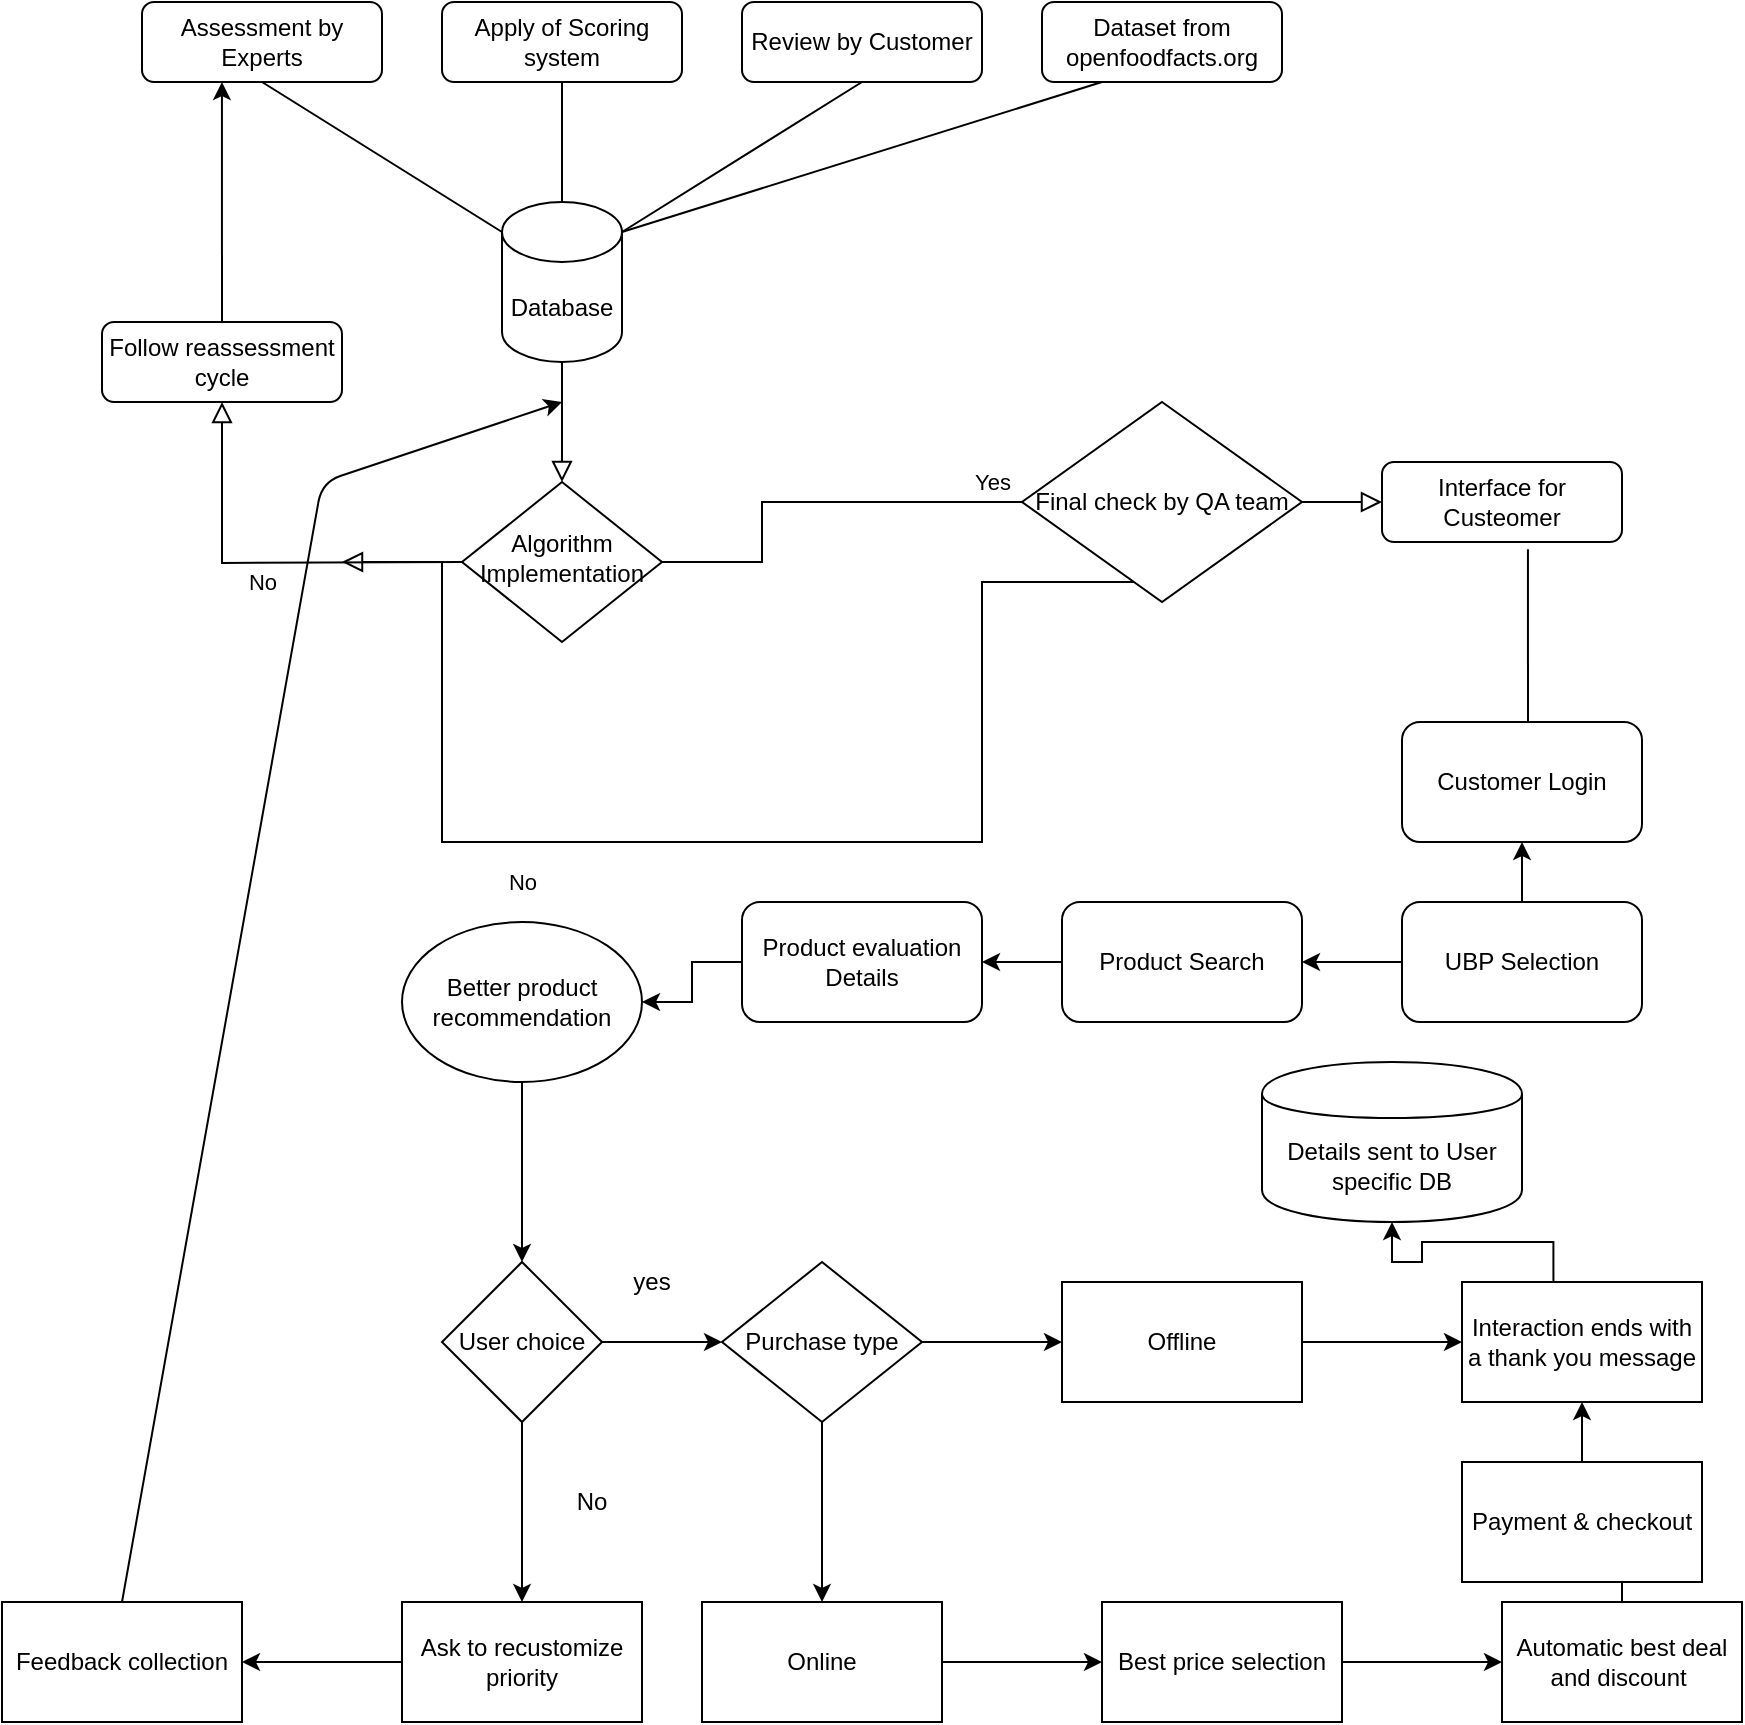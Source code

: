 <mxfile version="13.9.2" type="github">
  <diagram id="C5RBs43oDa-KdzZeNtuy" name="Page-1">
    <mxGraphModel dx="2435" dy="568" grid="1" gridSize="10" guides="1" tooltips="1" connect="1" arrows="1" fold="1" page="1" pageScale="1" pageWidth="827" pageHeight="1169" math="0" shadow="0">
      <root>
        <mxCell id="WIyWlLk6GJQsqaUBKTNV-0" />
        <mxCell id="WIyWlLk6GJQsqaUBKTNV-1" parent="WIyWlLk6GJQsqaUBKTNV-0" />
        <mxCell id="WIyWlLk6GJQsqaUBKTNV-2" value="" style="rounded=0;html=1;jettySize=auto;orthogonalLoop=1;fontSize=11;endArrow=block;endFill=0;endSize=8;strokeWidth=1;shadow=0;labelBackgroundColor=none;edgeStyle=orthogonalEdgeStyle;" parent="WIyWlLk6GJQsqaUBKTNV-1" source="WIyWlLk6GJQsqaUBKTNV-3" edge="1">
          <mxGeometry relative="1" as="geometry">
            <mxPoint x="220" y="320" as="targetPoint" />
            <Array as="points">
              <mxPoint x="220" y="270" />
            </Array>
          </mxGeometry>
        </mxCell>
        <mxCell id="WIyWlLk6GJQsqaUBKTNV-3" value="Apply of Scoring system" style="rounded=1;whiteSpace=wrap;html=1;fontSize=12;glass=0;strokeWidth=1;shadow=0;" parent="WIyWlLk6GJQsqaUBKTNV-1" vertex="1">
          <mxGeometry x="160" y="80" width="120" height="40" as="geometry" />
        </mxCell>
        <mxCell id="WIyWlLk6GJQsqaUBKTNV-5" value="No" style="edgeStyle=orthogonalEdgeStyle;rounded=0;html=1;jettySize=auto;orthogonalLoop=1;fontSize=11;endArrow=block;endFill=0;endSize=8;strokeWidth=1;shadow=0;labelBackgroundColor=none;" parent="WIyWlLk6GJQsqaUBKTNV-1" target="WIyWlLk6GJQsqaUBKTNV-7" edge="1">
          <mxGeometry y="10" relative="1" as="geometry">
            <mxPoint as="offset" />
            <mxPoint x="170" y="360" as="sourcePoint" />
          </mxGeometry>
        </mxCell>
        <mxCell id="WIyWlLk6GJQsqaUBKTNV-7" value="Follow reassessment cycle" style="rounded=1;whiteSpace=wrap;html=1;fontSize=12;glass=0;strokeWidth=1;shadow=0;" parent="WIyWlLk6GJQsqaUBKTNV-1" vertex="1">
          <mxGeometry x="-10" y="240" width="120" height="40" as="geometry" />
        </mxCell>
        <mxCell id="WIyWlLk6GJQsqaUBKTNV-8" value="No" style="rounded=0;html=1;jettySize=auto;orthogonalLoop=1;fontSize=11;endArrow=block;endFill=0;endSize=8;strokeWidth=1;shadow=0;labelBackgroundColor=none;edgeStyle=orthogonalEdgeStyle;exitX=0.5;exitY=1;exitDx=0;exitDy=0;" parent="WIyWlLk6GJQsqaUBKTNV-1" source="_3jPbK9RnjzNprZXk4IH-10" edge="1">
          <mxGeometry x="0.333" y="20" relative="1" as="geometry">
            <mxPoint as="offset" />
            <mxPoint x="530" y="390" as="sourcePoint" />
            <mxPoint x="110" y="360" as="targetPoint" />
            <Array as="points">
              <mxPoint x="520" y="370" />
              <mxPoint x="430" y="370" />
              <mxPoint x="430" y="500" />
              <mxPoint x="160" y="500" />
              <mxPoint x="160" y="360" />
            </Array>
          </mxGeometry>
        </mxCell>
        <mxCell id="WIyWlLk6GJQsqaUBKTNV-9" value="Yes" style="edgeStyle=orthogonalEdgeStyle;rounded=0;html=1;jettySize=auto;orthogonalLoop=1;fontSize=11;endArrow=block;endFill=0;endSize=8;strokeWidth=1;shadow=0;labelBackgroundColor=none;" parent="WIyWlLk6GJQsqaUBKTNV-1" source="WIyWlLk6GJQsqaUBKTNV-10" target="WIyWlLk6GJQsqaUBKTNV-12" edge="1">
          <mxGeometry y="10" relative="1" as="geometry">
            <mxPoint as="offset" />
            <Array as="points">
              <mxPoint x="320" y="360" />
              <mxPoint x="320" y="330" />
            </Array>
          </mxGeometry>
        </mxCell>
        <mxCell id="WIyWlLk6GJQsqaUBKTNV-10" value="Algorithm Implementation" style="rhombus;whiteSpace=wrap;html=1;shadow=0;fontFamily=Helvetica;fontSize=12;align=center;strokeWidth=1;spacing=6;spacingTop=-4;" parent="WIyWlLk6GJQsqaUBKTNV-1" vertex="1">
          <mxGeometry x="170" y="320" width="100" height="80" as="geometry" />
        </mxCell>
        <mxCell id="WIyWlLk6GJQsqaUBKTNV-12" value="Interface for Custeomer" style="rounded=1;whiteSpace=wrap;html=1;fontSize=12;glass=0;strokeWidth=1;shadow=0;" parent="WIyWlLk6GJQsqaUBKTNV-1" vertex="1">
          <mxGeometry x="630" y="310" width="120" height="40" as="geometry" />
        </mxCell>
        <mxCell id="_3jPbK9RnjzNprZXk4IH-0" value="Database" style="shape=cylinder3;whiteSpace=wrap;html=1;boundedLbl=1;backgroundOutline=1;size=15;" vertex="1" parent="WIyWlLk6GJQsqaUBKTNV-1">
          <mxGeometry x="190" y="180" width="60" height="80" as="geometry" />
        </mxCell>
        <mxCell id="_3jPbK9RnjzNprZXk4IH-3" value="Assessment by Experts" style="rounded=1;whiteSpace=wrap;html=1;" vertex="1" parent="WIyWlLk6GJQsqaUBKTNV-1">
          <mxGeometry x="10" y="80" width="120" height="40" as="geometry" />
        </mxCell>
        <mxCell id="_3jPbK9RnjzNprZXk4IH-4" value="Review by Customer" style="rounded=1;whiteSpace=wrap;html=1;" vertex="1" parent="WIyWlLk6GJQsqaUBKTNV-1">
          <mxGeometry x="310" y="80" width="120" height="40" as="geometry" />
        </mxCell>
        <mxCell id="_3jPbK9RnjzNprZXk4IH-5" value="Dataset from openfoodfacts.org" style="rounded=1;whiteSpace=wrap;html=1;" vertex="1" parent="WIyWlLk6GJQsqaUBKTNV-1">
          <mxGeometry x="460" y="80" width="120" height="40" as="geometry" />
        </mxCell>
        <mxCell id="_3jPbK9RnjzNprZXk4IH-6" value="" style="endArrow=none;html=1;entryX=0.5;entryY=1;entryDx=0;entryDy=0;exitX=1;exitY=0;exitDx=0;exitDy=15;exitPerimeter=0;" edge="1" parent="WIyWlLk6GJQsqaUBKTNV-1" source="_3jPbK9RnjzNprZXk4IH-0" target="_3jPbK9RnjzNprZXk4IH-4">
          <mxGeometry width="50" height="50" relative="1" as="geometry">
            <mxPoint x="360" y="230" as="sourcePoint" />
            <mxPoint x="410" y="180" as="targetPoint" />
          </mxGeometry>
        </mxCell>
        <mxCell id="_3jPbK9RnjzNprZXk4IH-7" value="" style="endArrow=none;html=1;entryX=0.5;entryY=1;entryDx=0;entryDy=0;exitX=0;exitY=0;exitDx=0;exitDy=15;exitPerimeter=0;" edge="1" parent="WIyWlLk6GJQsqaUBKTNV-1" source="_3jPbK9RnjzNprZXk4IH-0" target="_3jPbK9RnjzNprZXk4IH-3">
          <mxGeometry width="50" height="50" relative="1" as="geometry">
            <mxPoint x="360" y="230" as="sourcePoint" />
            <mxPoint x="410" y="180" as="targetPoint" />
          </mxGeometry>
        </mxCell>
        <mxCell id="_3jPbK9RnjzNprZXk4IH-8" value="" style="endArrow=none;html=1;entryX=0.25;entryY=1;entryDx=0;entryDy=0;exitX=1;exitY=0;exitDx=0;exitDy=15;exitPerimeter=0;" edge="1" parent="WIyWlLk6GJQsqaUBKTNV-1" source="_3jPbK9RnjzNprZXk4IH-0" target="_3jPbK9RnjzNprZXk4IH-5">
          <mxGeometry width="50" height="50" relative="1" as="geometry">
            <mxPoint x="360" y="290" as="sourcePoint" />
            <mxPoint x="410" y="240" as="targetPoint" />
          </mxGeometry>
        </mxCell>
        <mxCell id="_3jPbK9RnjzNprZXk4IH-9" value="" style="endArrow=classic;html=1;entryX=0.333;entryY=1;entryDx=0;entryDy=0;entryPerimeter=0;exitX=0.5;exitY=0;exitDx=0;exitDy=0;" edge="1" parent="WIyWlLk6GJQsqaUBKTNV-1" source="WIyWlLk6GJQsqaUBKTNV-7" target="_3jPbK9RnjzNprZXk4IH-3">
          <mxGeometry width="50" height="50" relative="1" as="geometry">
            <mxPoint x="360" y="270" as="sourcePoint" />
            <mxPoint x="410" y="220" as="targetPoint" />
          </mxGeometry>
        </mxCell>
        <mxCell id="_3jPbK9RnjzNprZXk4IH-10" value="&lt;span&gt;Final check by QA team&lt;/span&gt;" style="rhombus;whiteSpace=wrap;html=1;" vertex="1" parent="WIyWlLk6GJQsqaUBKTNV-1">
          <mxGeometry x="450" y="280" width="140" height="100" as="geometry" />
        </mxCell>
        <mxCell id="_3jPbK9RnjzNprZXk4IH-12" value="" style="endArrow=none;html=1;entryX=0.608;entryY=1.092;entryDx=0;entryDy=0;entryPerimeter=0;" edge="1" parent="WIyWlLk6GJQsqaUBKTNV-1" target="WIyWlLk6GJQsqaUBKTNV-12">
          <mxGeometry width="50" height="50" relative="1" as="geometry">
            <mxPoint x="703" y="440" as="sourcePoint" />
            <mxPoint x="410" y="420" as="targetPoint" />
          </mxGeometry>
        </mxCell>
        <mxCell id="_3jPbK9RnjzNprZXk4IH-13" value="Customer Login" style="rounded=1;whiteSpace=wrap;html=1;" vertex="1" parent="WIyWlLk6GJQsqaUBKTNV-1">
          <mxGeometry x="640" y="440" width="120" height="60" as="geometry" />
        </mxCell>
        <mxCell id="_3jPbK9RnjzNprZXk4IH-15" value="" style="edgeStyle=orthogonalEdgeStyle;rounded=0;orthogonalLoop=1;jettySize=auto;html=1;" edge="1" parent="WIyWlLk6GJQsqaUBKTNV-1" source="_3jPbK9RnjzNprZXk4IH-14" target="_3jPbK9RnjzNprZXk4IH-13">
          <mxGeometry relative="1" as="geometry" />
        </mxCell>
        <mxCell id="_3jPbK9RnjzNprZXk4IH-18" value="" style="edgeStyle=orthogonalEdgeStyle;rounded=0;orthogonalLoop=1;jettySize=auto;html=1;" edge="1" parent="WIyWlLk6GJQsqaUBKTNV-1" source="_3jPbK9RnjzNprZXk4IH-14" target="_3jPbK9RnjzNprZXk4IH-16">
          <mxGeometry relative="1" as="geometry" />
        </mxCell>
        <mxCell id="_3jPbK9RnjzNprZXk4IH-14" value="UBP Selection" style="rounded=1;whiteSpace=wrap;html=1;" vertex="1" parent="WIyWlLk6GJQsqaUBKTNV-1">
          <mxGeometry x="640" y="530" width="120" height="60" as="geometry" />
        </mxCell>
        <mxCell id="_3jPbK9RnjzNprZXk4IH-20" value="" style="edgeStyle=orthogonalEdgeStyle;rounded=0;orthogonalLoop=1;jettySize=auto;html=1;" edge="1" parent="WIyWlLk6GJQsqaUBKTNV-1" source="_3jPbK9RnjzNprZXk4IH-16" target="_3jPbK9RnjzNprZXk4IH-19">
          <mxGeometry relative="1" as="geometry" />
        </mxCell>
        <mxCell id="_3jPbK9RnjzNprZXk4IH-16" value="Product Search" style="rounded=1;whiteSpace=wrap;html=1;" vertex="1" parent="WIyWlLk6GJQsqaUBKTNV-1">
          <mxGeometry x="470" y="530" width="120" height="60" as="geometry" />
        </mxCell>
        <mxCell id="_3jPbK9RnjzNprZXk4IH-22" value="" style="edgeStyle=orthogonalEdgeStyle;rounded=0;orthogonalLoop=1;jettySize=auto;html=1;" edge="1" parent="WIyWlLk6GJQsqaUBKTNV-1" source="_3jPbK9RnjzNprZXk4IH-19" target="_3jPbK9RnjzNprZXk4IH-21">
          <mxGeometry relative="1" as="geometry" />
        </mxCell>
        <mxCell id="_3jPbK9RnjzNprZXk4IH-19" value="Product evaluation Details" style="rounded=1;whiteSpace=wrap;html=1;" vertex="1" parent="WIyWlLk6GJQsqaUBKTNV-1">
          <mxGeometry x="310" y="530" width="120" height="60" as="geometry" />
        </mxCell>
        <mxCell id="_3jPbK9RnjzNprZXk4IH-24" value="" style="edgeStyle=orthogonalEdgeStyle;rounded=0;orthogonalLoop=1;jettySize=auto;html=1;" edge="1" parent="WIyWlLk6GJQsqaUBKTNV-1" source="_3jPbK9RnjzNprZXk4IH-21">
          <mxGeometry relative="1" as="geometry">
            <mxPoint x="200" y="710" as="targetPoint" />
          </mxGeometry>
        </mxCell>
        <mxCell id="_3jPbK9RnjzNprZXk4IH-21" value="Better product recommendation" style="ellipse;whiteSpace=wrap;html=1;" vertex="1" parent="WIyWlLk6GJQsqaUBKTNV-1">
          <mxGeometry x="140" y="540" width="120" height="80" as="geometry" />
        </mxCell>
        <mxCell id="_3jPbK9RnjzNprZXk4IH-27" value="" style="edgeStyle=orthogonalEdgeStyle;rounded=0;orthogonalLoop=1;jettySize=auto;html=1;" edge="1" parent="WIyWlLk6GJQsqaUBKTNV-1" source="_3jPbK9RnjzNprZXk4IH-25">
          <mxGeometry relative="1" as="geometry">
            <mxPoint x="300" y="750" as="targetPoint" />
          </mxGeometry>
        </mxCell>
        <mxCell id="_3jPbK9RnjzNprZXk4IH-29" value="" style="edgeStyle=orthogonalEdgeStyle;rounded=0;orthogonalLoop=1;jettySize=auto;html=1;" edge="1" parent="WIyWlLk6GJQsqaUBKTNV-1" source="_3jPbK9RnjzNprZXk4IH-25" target="_3jPbK9RnjzNprZXk4IH-28">
          <mxGeometry relative="1" as="geometry" />
        </mxCell>
        <mxCell id="_3jPbK9RnjzNprZXk4IH-25" value="User choice" style="rhombus;whiteSpace=wrap;html=1;" vertex="1" parent="WIyWlLk6GJQsqaUBKTNV-1">
          <mxGeometry x="160" y="710" width="80" height="80" as="geometry" />
        </mxCell>
        <mxCell id="_3jPbK9RnjzNprZXk4IH-49" value="" style="edgeStyle=orthogonalEdgeStyle;rounded=0;orthogonalLoop=1;jettySize=auto;html=1;" edge="1" parent="WIyWlLk6GJQsqaUBKTNV-1" source="_3jPbK9RnjzNprZXk4IH-28" target="_3jPbK9RnjzNprZXk4IH-48">
          <mxGeometry relative="1" as="geometry" />
        </mxCell>
        <mxCell id="_3jPbK9RnjzNprZXk4IH-28" value="Ask to recustomize priority" style="whiteSpace=wrap;html=1;" vertex="1" parent="WIyWlLk6GJQsqaUBKTNV-1">
          <mxGeometry x="140" y="880" width="120" height="60" as="geometry" />
        </mxCell>
        <mxCell id="_3jPbK9RnjzNprZXk4IH-30" value="yes" style="text;html=1;strokeColor=none;fillColor=none;align=center;verticalAlign=middle;whiteSpace=wrap;rounded=0;" vertex="1" parent="WIyWlLk6GJQsqaUBKTNV-1">
          <mxGeometry x="230" y="690" width="70" height="60" as="geometry" />
        </mxCell>
        <mxCell id="_3jPbK9RnjzNprZXk4IH-31" value="No" style="text;html=1;strokeColor=none;fillColor=none;align=center;verticalAlign=middle;whiteSpace=wrap;rounded=0;" vertex="1" parent="WIyWlLk6GJQsqaUBKTNV-1">
          <mxGeometry x="200" y="800" width="70" height="60" as="geometry" />
        </mxCell>
        <mxCell id="_3jPbK9RnjzNprZXk4IH-34" value="" style="edgeStyle=orthogonalEdgeStyle;rounded=0;orthogonalLoop=1;jettySize=auto;html=1;" edge="1" parent="WIyWlLk6GJQsqaUBKTNV-1" source="_3jPbK9RnjzNprZXk4IH-32" target="_3jPbK9RnjzNprZXk4IH-33">
          <mxGeometry relative="1" as="geometry" />
        </mxCell>
        <mxCell id="_3jPbK9RnjzNprZXk4IH-36" value="" style="edgeStyle=orthogonalEdgeStyle;rounded=0;orthogonalLoop=1;jettySize=auto;html=1;" edge="1" parent="WIyWlLk6GJQsqaUBKTNV-1" source="_3jPbK9RnjzNprZXk4IH-32" target="_3jPbK9RnjzNprZXk4IH-35">
          <mxGeometry relative="1" as="geometry" />
        </mxCell>
        <mxCell id="_3jPbK9RnjzNprZXk4IH-32" value="Purchase type" style="rhombus;whiteSpace=wrap;html=1;" vertex="1" parent="WIyWlLk6GJQsqaUBKTNV-1">
          <mxGeometry x="300" y="710" width="100" height="80" as="geometry" />
        </mxCell>
        <mxCell id="_3jPbK9RnjzNprZXk4IH-38" value="" style="edgeStyle=orthogonalEdgeStyle;rounded=0;orthogonalLoop=1;jettySize=auto;html=1;" edge="1" parent="WIyWlLk6GJQsqaUBKTNV-1" source="_3jPbK9RnjzNprZXk4IH-33" target="_3jPbK9RnjzNprZXk4IH-37">
          <mxGeometry relative="1" as="geometry" />
        </mxCell>
        <mxCell id="_3jPbK9RnjzNprZXk4IH-40" value="" style="edgeStyle=orthogonalEdgeStyle;rounded=0;orthogonalLoop=1;jettySize=auto;html=1;exitX=0.381;exitY=0.006;exitDx=0;exitDy=0;exitPerimeter=0;" edge="1" parent="WIyWlLk6GJQsqaUBKTNV-1" source="_3jPbK9RnjzNprZXk4IH-37" target="_3jPbK9RnjzNprZXk4IH-39">
          <mxGeometry relative="1" as="geometry" />
        </mxCell>
        <mxCell id="_3jPbK9RnjzNprZXk4IH-33" value="Offline" style="whiteSpace=wrap;html=1;" vertex="1" parent="WIyWlLk6GJQsqaUBKTNV-1">
          <mxGeometry x="470" y="720" width="120" height="60" as="geometry" />
        </mxCell>
        <mxCell id="_3jPbK9RnjzNprZXk4IH-42" value="" style="edgeStyle=orthogonalEdgeStyle;rounded=0;orthogonalLoop=1;jettySize=auto;html=1;" edge="1" parent="WIyWlLk6GJQsqaUBKTNV-1" source="_3jPbK9RnjzNprZXk4IH-35" target="_3jPbK9RnjzNprZXk4IH-41">
          <mxGeometry relative="1" as="geometry" />
        </mxCell>
        <mxCell id="_3jPbK9RnjzNprZXk4IH-35" value="Online" style="whiteSpace=wrap;html=1;" vertex="1" parent="WIyWlLk6GJQsqaUBKTNV-1">
          <mxGeometry x="290" y="880" width="120" height="60" as="geometry" />
        </mxCell>
        <mxCell id="_3jPbK9RnjzNprZXk4IH-37" value="Interaction ends with a thank you message" style="whiteSpace=wrap;html=1;" vertex="1" parent="WIyWlLk6GJQsqaUBKTNV-1">
          <mxGeometry x="670" y="720" width="120" height="60" as="geometry" />
        </mxCell>
        <mxCell id="_3jPbK9RnjzNprZXk4IH-39" value="Details sent to User specific DB" style="shape=cylinder;whiteSpace=wrap;html=1;boundedLbl=1;backgroundOutline=1;" vertex="1" parent="WIyWlLk6GJQsqaUBKTNV-1">
          <mxGeometry x="570" y="610" width="130" height="80" as="geometry" />
        </mxCell>
        <mxCell id="_3jPbK9RnjzNprZXk4IH-44" value="" style="edgeStyle=orthogonalEdgeStyle;rounded=0;orthogonalLoop=1;jettySize=auto;html=1;" edge="1" parent="WIyWlLk6GJQsqaUBKTNV-1" source="_3jPbK9RnjzNprZXk4IH-41" target="_3jPbK9RnjzNprZXk4IH-43">
          <mxGeometry relative="1" as="geometry" />
        </mxCell>
        <mxCell id="_3jPbK9RnjzNprZXk4IH-41" value="Best price selection" style="whiteSpace=wrap;html=1;" vertex="1" parent="WIyWlLk6GJQsqaUBKTNV-1">
          <mxGeometry x="490" y="880" width="120" height="60" as="geometry" />
        </mxCell>
        <mxCell id="_3jPbK9RnjzNprZXk4IH-46" value="" style="edgeStyle=orthogonalEdgeStyle;rounded=0;orthogonalLoop=1;jettySize=auto;html=1;" edge="1" parent="WIyWlLk6GJQsqaUBKTNV-1" source="_3jPbK9RnjzNprZXk4IH-43" target="_3jPbK9RnjzNprZXk4IH-45">
          <mxGeometry relative="1" as="geometry" />
        </mxCell>
        <mxCell id="_3jPbK9RnjzNprZXk4IH-43" value="&lt;span&gt;Automatic best deal and discount&amp;nbsp;&lt;/span&gt;" style="whiteSpace=wrap;html=1;" vertex="1" parent="WIyWlLk6GJQsqaUBKTNV-1">
          <mxGeometry x="690" y="880" width="120" height="60" as="geometry" />
        </mxCell>
        <mxCell id="_3jPbK9RnjzNprZXk4IH-47" value="" style="edgeStyle=orthogonalEdgeStyle;rounded=0;orthogonalLoop=1;jettySize=auto;html=1;" edge="1" parent="WIyWlLk6GJQsqaUBKTNV-1" source="_3jPbK9RnjzNprZXk4IH-45" target="_3jPbK9RnjzNprZXk4IH-37">
          <mxGeometry relative="1" as="geometry" />
        </mxCell>
        <mxCell id="_3jPbK9RnjzNprZXk4IH-45" value="Payment &amp;amp; checkout" style="whiteSpace=wrap;html=1;" vertex="1" parent="WIyWlLk6GJQsqaUBKTNV-1">
          <mxGeometry x="670" y="810" width="120" height="60" as="geometry" />
        </mxCell>
        <mxCell id="_3jPbK9RnjzNprZXk4IH-48" value="Feedback collection" style="whiteSpace=wrap;html=1;" vertex="1" parent="WIyWlLk6GJQsqaUBKTNV-1">
          <mxGeometry x="-60" y="880" width="120" height="60" as="geometry" />
        </mxCell>
        <mxCell id="_3jPbK9RnjzNprZXk4IH-50" value="" style="endArrow=classic;html=1;exitX=0.5;exitY=0;exitDx=0;exitDy=0;" edge="1" parent="WIyWlLk6GJQsqaUBKTNV-1" source="_3jPbK9RnjzNprZXk4IH-48">
          <mxGeometry width="50" height="50" relative="1" as="geometry">
            <mxPoint x="210" y="1000" as="sourcePoint" />
            <mxPoint x="220" y="280" as="targetPoint" />
            <Array as="points">
              <mxPoint x="100" y="320" />
            </Array>
          </mxGeometry>
        </mxCell>
      </root>
    </mxGraphModel>
  </diagram>
</mxfile>
